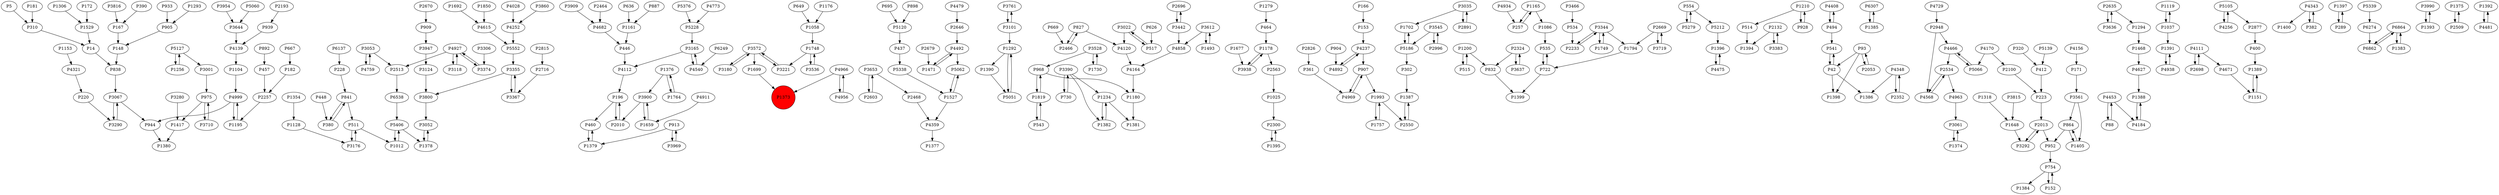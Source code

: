 digraph {
	P181 -> P310
	P3860 -> P4252
	P3909 -> P4682
	P3572 -> P3180
	P3053 -> P4759
	P1256 -> P5127
	P5062 -> P1527
	P667 -> P182
	P3761 -> P3101
	P2696 -> P3442
	P2300 -> P1395
	P1702 -> P5186
	P1165 -> P257
	P172 -> P1529
	P554 -> P5279
	P2132 -> P1394
	P975 -> P1417
	P4615 -> P5552
	P4408 -> P494
	P167 -> P148
	P3442 -> P2696
	P832 -> P1399
	P1376 -> P1764
	P3067 -> P944
	P2603 -> P3653
	P14 -> P838
	P722 -> P1399
	P196 -> P2010
	P3710 -> P975
	P6307 -> P1385
	P1234 -> P1381
	P4999 -> P1195
	P2534 -> P4963
	P1468 -> P4627
	P3800 -> P3052
	P1012 -> P5406
	P320 -> P412
	P5376 -> P5228
	P534 -> P2233
	P1749 -> P3344
	P1119 -> P1037
	P841 -> P511
	P1993 -> P1757
	P2669 -> P1794
	P754 -> P1384
	P4237 -> P4892
	P93 -> P1398
	P1389 -> P1151
	P1086 -> P535
	P1200 -> P515
	P1850 -> P4615
	P3383 -> P2132
	P1692 -> P4615
	P1354 -> P1128
	P626 -> P517
	P42 -> P541
	P722 -> P535
	P827 -> P2466
	P3022 -> P4120
	P1527 -> P4359
	P4343 -> P1400
	P514 -> P1394
	P827 -> P4120
	P42 -> P1386
	P5060 -> P3644
	P1153 -> P4321
	P4112 -> P196
	P2352 -> P4348
	P1397 -> P289
	P42 -> P1398
	P1493 -> P3612
	P5120 -> P437
	P1374 -> P3061
	P4120 -> P4164
	P3545 -> P2996
	P4256 -> P5105
	P448 -> P380
	P380 -> P841
	P412 -> P223
	P4237 -> P907
	P3947 -> P3124
	P975 -> P3710
	P220 -> P3290
	P864 -> P952
	P390 -> P167
	P907 -> P1993
	P1757 -> P1993
	P437 -> P5338
	P952 -> P754
	P1058 -> P1748
	P1764 -> P1376
	P3442 -> P4858
	P909 -> P3947
	P257 -> P1165
	P1200 -> P832
	P2635 -> P3636
	P196 -> P460
	P1128 -> P3176
	P3165 -> P4540
	P1396 -> P4475
	P1648 -> P3292
	P4934 -> P257
	P5186 -> P1702
	P1527 -> P5062
	P4492 -> P1471
	P1161 -> P446
	P3101 -> P3761
	P1659 -> P3900
	P2948 -> P4568
	P3938 -> P1178
	P4466 -> P5066
	P541 -> P42
	P2324 -> P832
	P3221 -> P3572
	P4170 -> P2100
	P1234 -> P1382
	P3528 -> P1730
	P649 -> P1058
	P302 -> P1387
	P4568 -> P2534
	P2468 -> P4359
	P3118 -> P4927
	P3124 -> P3800
	P3355 -> P3367
	P2466 -> P827
	P1417 -> P1380
	P5066 -> P4466
	P1195 -> P4999
	P1382 -> P1234
	P6864 -> P6862
	P5552 -> P3355
	P1025 -> P2300
	P3719 -> P2669
	P6864 -> P1383
	P1405 -> P864
	P4453 -> P88
	P1292 -> P1390
	P841 -> P380
	P1178 -> P3938
	P515 -> P1200
	P5186 -> P302
	P907 -> P4969
	P904 -> P4892
	P2013 -> P3292
	P3466 -> P534
	P3176 -> P511
	P1699 -> P1373
	P3536 -> P1748
	P1165 -> P1086
	P4139 -> P1104
	P636 -> P1161
	P1390 -> P5051
	P669 -> P2466
	P5105 -> P2877
	P171 -> P3561
	P1037 -> P1119
	P730 -> P3390
	P4759 -> P3053
	P4348 -> P2352
	P4858 -> P4164
	P3053 -> P2513
	P5105 -> P4256
	P3612 -> P1493
	P3052 -> P1378
	P6862 -> P6864
	P1210 -> P514
	P1178 -> P2563
	P3612 -> P4858
	P382 -> P4343
	P2233 -> P3344
	P5228 -> P3165
	P2324 -> P3637
	P5051 -> P1292
	P4475 -> P1396
	P2635 -> P1294
	P4252 -> P5552
	P2826 -> P361
	P3990 -> P1393
	P3816 -> P167
	P5127 -> P3001
	P3035 -> P2891
	P2877 -> P400
	P3954 -> P3644
	P2010 -> P196
	P695 -> P5120
	P4892 -> P4237
	P2646 -> P4492
	P2013 -> P952
	P4164 -> P1180
	P3001 -> P975
	P457 -> P2257
	P3390 -> P730
	P3367 -> P3355
	P1393 -> P3990
	P543 -> P1819
	P2563 -> P1025
	P4999 -> P944
	P5 -> P310
	P3344 -> P1794
	P838 -> P3067
	P5339 -> P6274
	P1180 -> P1381
	P1318 -> P1648
	P3969 -> P913
	P2669 -> P3719
	P289 -> P1397
	P93 -> P42
	P2513 -> P6538
	P400 -> P1389
	P1294 -> P1468
	P4479 -> P2646
	P1379 -> P460
	P1993 -> P2550
	P3545 -> P5186
	P4453 -> P4184
	P3815 -> P1648
	P1388 -> P4184
	P2053 -> P93
	P1292 -> P5051
	P1748 -> P3536
	P3290 -> P3067
	P5127 -> P1256
	P5212 -> P1396
	P3653 -> P2603
	P864 -> P1405
	P3035 -> P1702
	P5279 -> P554
	P1279 -> P464
	P4911 -> P1659
	P3101 -> P1292
	P905 -> P148
	P4184 -> P1388
	P3165 -> P4112
	P2996 -> P3545
	P2193 -> P939
	P892 -> P457
	P3067 -> P3290
	P554 -> P5212
	P1176 -> P1058
	P968 -> P1180
	P1748 -> P3221
	P535 -> P722
	P4111 -> P2698
	P2534 -> P4568
	P1677 -> P3938
	P4321 -> P220
	P3528 -> P968
	P361 -> P4969
	P1293 -> P905
	P4927 -> P2513
	P4682 -> P446
	P5338 -> P1527
	P2698 -> P4111
	P887 -> P1161
	P494 -> P4408
	P153 -> P4237
	P1306 -> P1529
	P944 -> P1380
	P511 -> P3176
	P152 -> P754
	P3180 -> P3572
	P4773 -> P5228
	P4938 -> P1391
	P1387 -> P2550
	P1375 -> P2509
	P1395 -> P2300
	P4170 -> P5066
	P4028 -> P4252
	P2948 -> P4466
	P939 -> P4139
	P4963 -> P3061
	P1385 -> P6307
	P494 -> P541
	P2132 -> P3383
	P3572 -> P1699
	P3561 -> P1405
	P898 -> P5120
	P464 -> P1178
	P6249 -> P4540
	P4627 -> P1388
	P148 -> P838
	P3022 -> P517
	P3636 -> P2635
	P3061 -> P1374
	P2716 -> P3367
	P2679 -> P1471
	P3644 -> P4139
	P228 -> P841
	P2670 -> P909
	P2257 -> P1195
	P4466 -> P2534
	P3561 -> P864
	P446 -> P4112
	P4359 -> P1377
	P4671 -> P1151
	P2100 -> P223
	P1391 -> P4938
	P4927 -> P3118
	P88 -> P4453
	P913 -> P1379
	P1392 -> P4481
	P754 -> P152
	P511 -> P1012
	P3374 -> P4927
	P3900 -> P1659
	P4481 -> P1392
	P3572 -> P3221
	P1151 -> P1389
	P1819 -> P543
	P182 -> P2257
	P4348 -> P1386
	P5139 -> P412
	P4111 -> P4671
	P3344 -> P2233
	P3637 -> P2324
	P968 -> P1819
	P1376 -> P3900
	P4956 -> P4966
	P1794 -> P722
	P5406 -> P1378
	P460 -> P1379
	P4492 -> P5062
	P3355 -> P3800
	P3280 -> P1417
	P3292 -> P2013
	P1210 -> P928
	P2815 -> P2716
	P1471 -> P4492
	P3653 -> P2468
	P3390 -> P1234
	P913 -> P3969
	P2509 -> P1375
	P1037 -> P1391
	P3344 -> P1749
	P4343 -> P382
	P6137 -> P228
	P3900 -> P2010
	P166 -> P153
	P4927 -> P3374
	P517 -> P3022
	P4156 -> P171
	P3390 -> P1382
	P4729 -> P2948
	P1104 -> P4999
	P1378 -> P3052
	P2550 -> P1387
	P928 -> P1210
	P310 -> P14
	P2891 -> P3035
	P1383 -> P6864
	P3306 -> P3374
	P1529 -> P14
	P4966 -> P4956
	P1819 -> P968
	P1730 -> P3528
	P2464 -> P4682
	P5406 -> P1012
	P223 -> P2013
	P933 -> P905
	P93 -> P2053
	P4966 -> P1373
	P4540 -> P3165
	P4969 -> P907
	P6274 -> P6862
	P6538 -> P5406
	P1373 [shape=circle]
	P1373 [style=filled]
	P1373 [fillcolor=red]
}